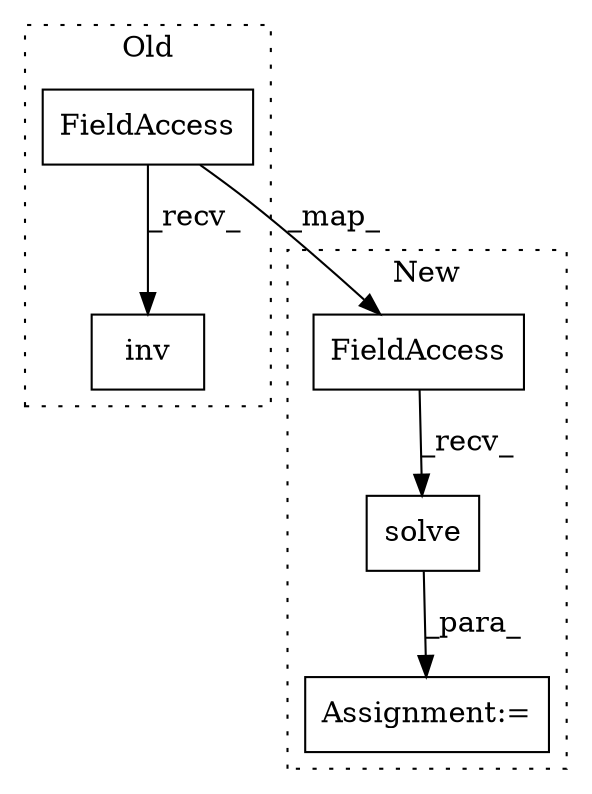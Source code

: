 digraph G {
subgraph cluster0 {
1 [label="inv" a="32" s="3145,3150" l="4,1" shape="box"];
3 [label="FieldAccess" a="22" s="3132" l="12" shape="box"];
label = "Old";
style="dotted";
}
subgraph cluster1 {
2 [label="solve" a="32" s="2984,2993" l="6,1" shape="box"];
4 [label="FieldAccess" a="22" s="2971" l="12" shape="box"];
5 [label="Assignment:=" a="7" s="3218" l="1" shape="box"];
label = "New";
style="dotted";
}
2 -> 5 [label="_para_"];
3 -> 4 [label="_map_"];
3 -> 1 [label="_recv_"];
4 -> 2 [label="_recv_"];
}